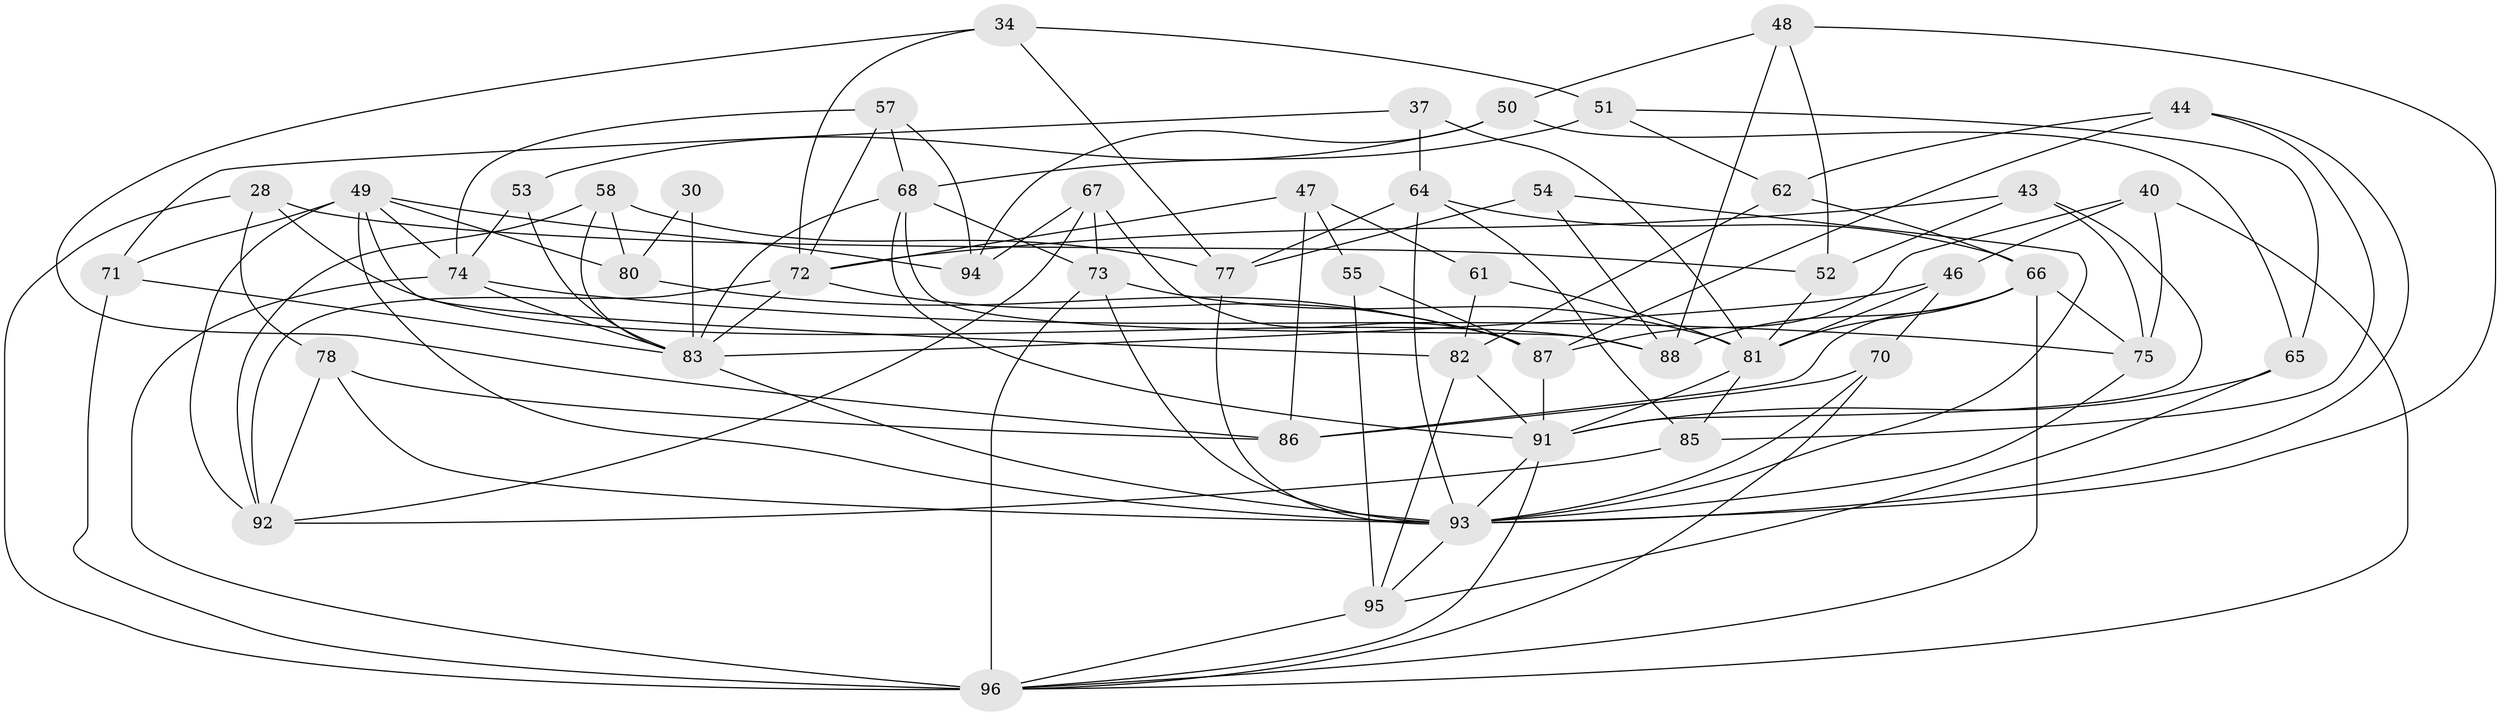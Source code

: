 // original degree distribution, {4: 1.0}
// Generated by graph-tools (version 1.1) at 2025/59/03/09/25 04:59:19]
// undirected, 48 vertices, 119 edges
graph export_dot {
graph [start="1"]
  node [color=gray90,style=filled];
  28;
  30;
  34;
  37;
  40;
  43;
  44;
  46;
  47;
  48;
  49 [super="+42+24"];
  50;
  51;
  52;
  53;
  54;
  55;
  57;
  58;
  61;
  62;
  64 [super="+19"];
  65;
  66 [super="+25+60"];
  67;
  68 [super="+56"];
  70;
  71;
  72 [super="+6+16"];
  73 [super="+59"];
  74 [super="+63"];
  75 [super="+38"];
  77 [super="+7"];
  78;
  80 [super="+27"];
  81 [super="+15+31"];
  82 [super="+26"];
  83 [super="+33+14+45"];
  85;
  86 [super="+69"];
  87 [super="+76"];
  88 [super="+36"];
  91 [super="+90+84"];
  92 [super="+29"];
  93 [super="+79+89"];
  94;
  95 [super="+32"];
  96 [super="+9+4+22"];
  28 -- 88;
  28 -- 78;
  28 -- 52;
  28 -- 96;
  30 -- 80 [weight=2];
  30 -- 83 [weight=2];
  34 -- 86;
  34 -- 77;
  34 -- 51;
  34 -- 72;
  37 -- 71;
  37 -- 64 [weight=2];
  37 -- 81;
  40 -- 87;
  40 -- 46;
  40 -- 96;
  40 -- 75;
  43 -- 52;
  43 -- 75;
  43 -- 72;
  43 -- 91;
  44 -- 85;
  44 -- 62;
  44 -- 93;
  44 -- 87;
  46 -- 70;
  46 -- 83;
  46 -- 81;
  47 -- 55;
  47 -- 61;
  47 -- 72;
  47 -- 86;
  48 -- 50;
  48 -- 52;
  48 -- 88;
  48 -- 93;
  49 -- 94;
  49 -- 82;
  49 -- 71;
  49 -- 93 [weight=4];
  49 -- 92 [weight=2];
  49 -- 80 [weight=2];
  49 -- 74 [weight=3];
  50 -- 94;
  50 -- 53;
  50 -- 65;
  51 -- 65;
  51 -- 62;
  51 -- 68;
  52 -- 81;
  53 -- 83;
  53 -- 74 [weight=2];
  54 -- 93;
  54 -- 77 [weight=2];
  54 -- 88;
  55 -- 95 [weight=2];
  55 -- 87;
  57 -- 94;
  57 -- 72;
  57 -- 68;
  57 -- 74;
  58 -- 77;
  58 -- 80;
  58 -- 83;
  58 -- 92;
  61 -- 82 [weight=2];
  61 -- 81;
  62 -- 82;
  62 -- 66;
  64 -- 93;
  64 -- 77;
  64 -- 85;
  64 -- 66;
  65 -- 95;
  65 -- 91;
  66 -- 75;
  66 -- 81;
  66 -- 88;
  66 -- 96;
  66 -- 86 [weight=2];
  67 -- 73;
  67 -- 87;
  67 -- 94;
  67 -- 92;
  68 -- 91 [weight=2];
  68 -- 83;
  68 -- 88 [weight=2];
  68 -- 73;
  70 -- 96;
  70 -- 93;
  70 -- 86;
  71 -- 83;
  71 -- 96;
  72 -- 92 [weight=2];
  72 -- 83;
  72 -- 87;
  73 -- 96 [weight=2];
  73 -- 81;
  73 -- 93;
  74 -- 96 [weight=3];
  74 -- 83 [weight=2];
  74 -- 75;
  75 -- 93 [weight=2];
  77 -- 93;
  78 -- 92;
  78 -- 86;
  78 -- 93;
  80 -- 87;
  81 -- 91;
  81 -- 85;
  82 -- 95;
  82 -- 91;
  83 -- 93 [weight=2];
  85 -- 92;
  87 -- 91 [weight=2];
  91 -- 96;
  91 -- 93;
  93 -- 95;
  95 -- 96;
}
